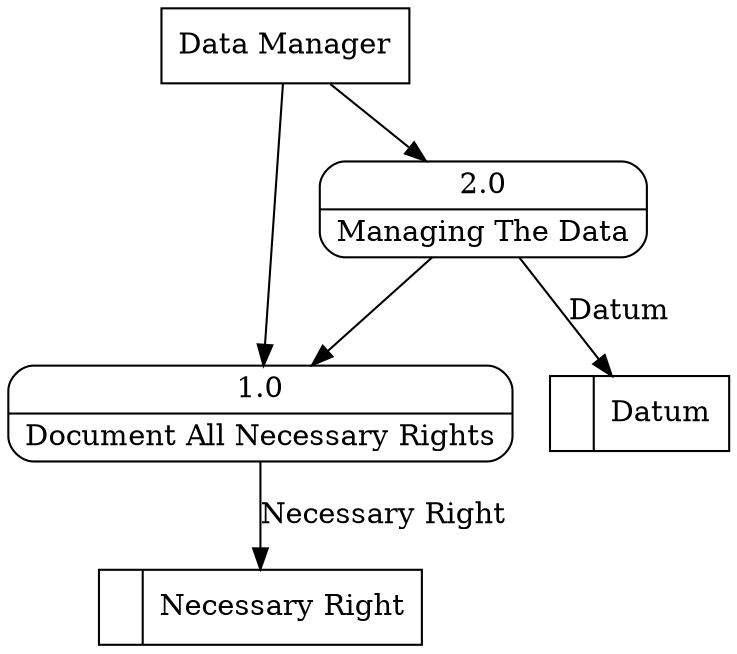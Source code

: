 digraph dfd2{ 
node[shape=record]
200 [label="<f0>  |<f1> Datum " ];
201 [label="<f0>  |<f1> Necessary Right " ];
202 [label="Data Manager" shape=box];
203 [label="{<f0> 1.0|<f1> Document All Necessary Rights }" shape=Mrecord];
204 [label="{<f0> 2.0|<f1> Managing The Data }" shape=Mrecord];
202 -> 203
202 -> 204
203 -> 201 [label="Necessary Right"]
204 -> 203
204 -> 200 [label="Datum"]
}